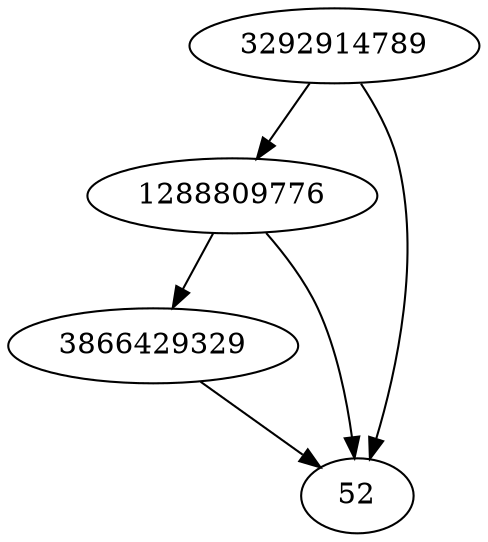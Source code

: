 strict digraph  {
1288809776;
3866429329;
52;
3292914789;
1288809776 -> 52;
1288809776 -> 3866429329;
3866429329 -> 52;
3292914789 -> 52;
3292914789 -> 1288809776;
}
